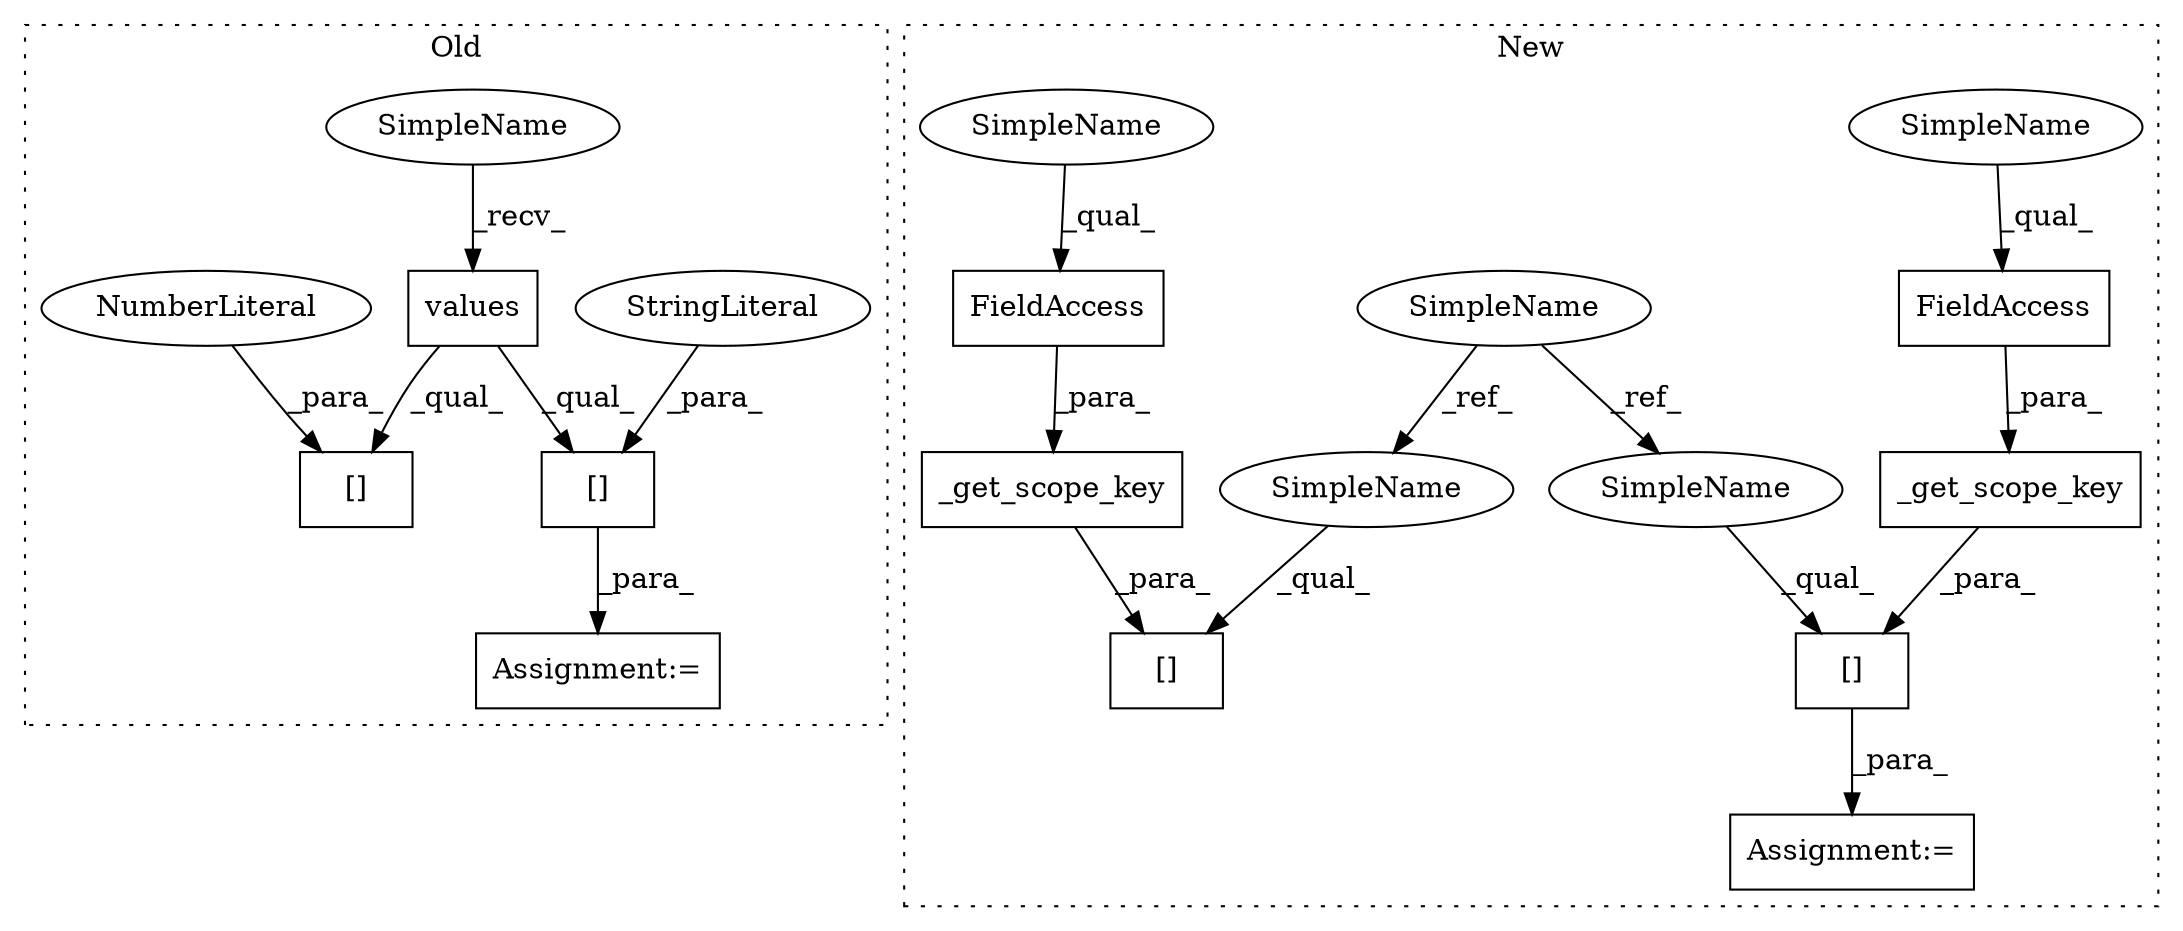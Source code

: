 digraph G {
subgraph cluster0 {
1 [label="[]" a="2" s="7859,7875" l="15,1" shape="box"];
4 [label="NumberLiteral" a="34" s="7874" l="1" shape="ellipse"];
6 [label="values" a="32" s="7865" l="8" shape="box"];
9 [label="[]" a="2" s="7977,8017" l="21,1" shape="box"];
12 [label="StringLiteral" a="45" s="7998" l="19" shape="ellipse"];
13 [label="Assignment:=" a="7" s="7976" l="1" shape="box"];
19 [label="SimpleName" a="42" s="7859" l="5" shape="ellipse"];
label = "Old";
style="dotted";
}
subgraph cluster1 {
2 [label="_get_scope_key" a="32" s="7877,7903" l="15,1" shape="box"];
3 [label="[]" a="2" s="7871,7904" l="6,1" shape="box"];
5 [label="FieldAccess" a="22" s="7892" l="11" shape="box"];
7 [label="SimpleName" a="42" s="7828" l="5" shape="ellipse"];
8 [label="[]" a="2" s="8006,8043" l="6,1" shape="box"];
10 [label="_get_scope_key" a="32" s="8012,8042" l="15,1" shape="box"];
11 [label="FieldAccess" a="22" s="8027" l="15" shape="box"];
14 [label="Assignment:=" a="7" s="8005" l="1" shape="box"];
15 [label="SimpleName" a="42" s="7871" l="5" shape="ellipse"];
16 [label="SimpleName" a="42" s="8006" l="5" shape="ellipse"];
17 [label="SimpleName" a="42" s="8027" l="4" shape="ellipse"];
18 [label="SimpleName" a="42" s="7892" l="4" shape="ellipse"];
label = "New";
style="dotted";
}
2 -> 3 [label="_para_"];
4 -> 1 [label="_para_"];
5 -> 2 [label="_para_"];
6 -> 1 [label="_qual_"];
6 -> 9 [label="_qual_"];
7 -> 15 [label="_ref_"];
7 -> 16 [label="_ref_"];
8 -> 14 [label="_para_"];
9 -> 13 [label="_para_"];
10 -> 8 [label="_para_"];
11 -> 10 [label="_para_"];
12 -> 9 [label="_para_"];
15 -> 3 [label="_qual_"];
16 -> 8 [label="_qual_"];
17 -> 11 [label="_qual_"];
18 -> 5 [label="_qual_"];
19 -> 6 [label="_recv_"];
}